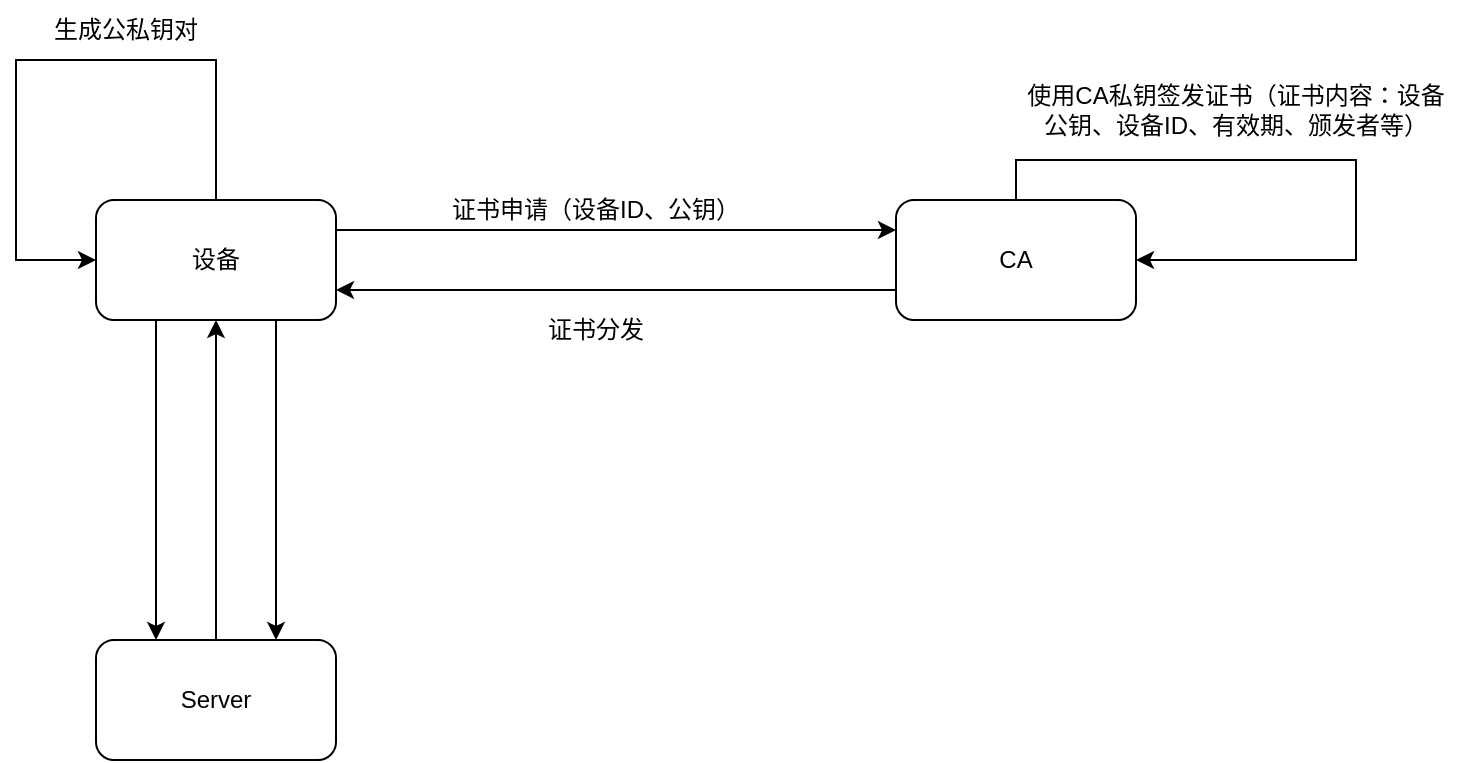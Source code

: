 <mxfile version="26.2.14">
  <diagram name="Page-1" id="9mUenI87TwdZvWjPCWhd">
    <mxGraphModel dx="1298" dy="840" grid="1" gridSize="10" guides="1" tooltips="1" connect="1" arrows="1" fold="1" page="1" pageScale="1" pageWidth="827" pageHeight="1169" math="0" shadow="0">
      <root>
        <mxCell id="0" />
        <mxCell id="1" parent="0" />
        <mxCell id="-MSfZ49KpYt22kOI5fDp-3" style="edgeStyle=orthogonalEdgeStyle;rounded=0;orthogonalLoop=1;jettySize=auto;html=1;exitX=1;exitY=0.25;exitDx=0;exitDy=0;entryX=0;entryY=0.25;entryDx=0;entryDy=0;" edge="1" parent="1" source="-MSfZ49KpYt22kOI5fDp-1" target="-MSfZ49KpYt22kOI5fDp-2">
          <mxGeometry relative="1" as="geometry" />
        </mxCell>
        <mxCell id="-MSfZ49KpYt22kOI5fDp-28" style="edgeStyle=orthogonalEdgeStyle;rounded=0;orthogonalLoop=1;jettySize=auto;html=1;entryX=0.25;entryY=0;entryDx=0;entryDy=0;" edge="1" parent="1" source="-MSfZ49KpYt22kOI5fDp-1" target="-MSfZ49KpYt22kOI5fDp-12">
          <mxGeometry relative="1" as="geometry">
            <Array as="points">
              <mxPoint x="100" y="230" />
              <mxPoint x="100" y="230" />
            </Array>
          </mxGeometry>
        </mxCell>
        <mxCell id="-MSfZ49KpYt22kOI5fDp-30" style="edgeStyle=orthogonalEdgeStyle;rounded=0;orthogonalLoop=1;jettySize=auto;html=1;entryX=0.75;entryY=0;entryDx=0;entryDy=0;" edge="1" parent="1" source="-MSfZ49KpYt22kOI5fDp-1" target="-MSfZ49KpYt22kOI5fDp-12">
          <mxGeometry relative="1" as="geometry">
            <Array as="points">
              <mxPoint x="160" y="230" />
              <mxPoint x="160" y="230" />
            </Array>
          </mxGeometry>
        </mxCell>
        <mxCell id="-MSfZ49KpYt22kOI5fDp-1" value="设备" style="rounded=1;whiteSpace=wrap;html=1;" vertex="1" parent="1">
          <mxGeometry x="70" y="130" width="120" height="60" as="geometry" />
        </mxCell>
        <mxCell id="-MSfZ49KpYt22kOI5fDp-10" style="edgeStyle=orthogonalEdgeStyle;rounded=0;orthogonalLoop=1;jettySize=auto;html=1;entryX=1;entryY=0.75;entryDx=0;entryDy=0;" edge="1" parent="1" source="-MSfZ49KpYt22kOI5fDp-2" target="-MSfZ49KpYt22kOI5fDp-1">
          <mxGeometry relative="1" as="geometry">
            <Array as="points">
              <mxPoint x="400" y="175" />
              <mxPoint x="400" y="175" />
            </Array>
          </mxGeometry>
        </mxCell>
        <mxCell id="-MSfZ49KpYt22kOI5fDp-2" value="CA" style="rounded=1;whiteSpace=wrap;html=1;" vertex="1" parent="1">
          <mxGeometry x="470" y="130" width="120" height="60" as="geometry" />
        </mxCell>
        <mxCell id="-MSfZ49KpYt22kOI5fDp-4" value="证书申请（设备ID、公钥）" style="text;html=1;align=center;verticalAlign=middle;whiteSpace=wrap;rounded=0;" vertex="1" parent="1">
          <mxGeometry x="200" y="120" width="240" height="30" as="geometry" />
        </mxCell>
        <mxCell id="-MSfZ49KpYt22kOI5fDp-5" style="edgeStyle=orthogonalEdgeStyle;rounded=0;orthogonalLoop=1;jettySize=auto;html=1;entryX=0;entryY=0.5;entryDx=0;entryDy=0;" edge="1" parent="1" source="-MSfZ49KpYt22kOI5fDp-1" target="-MSfZ49KpYt22kOI5fDp-1">
          <mxGeometry relative="1" as="geometry">
            <Array as="points">
              <mxPoint x="130" y="60" />
              <mxPoint x="30" y="60" />
              <mxPoint x="30" y="160" />
            </Array>
          </mxGeometry>
        </mxCell>
        <mxCell id="-MSfZ49KpYt22kOI5fDp-6" value="生成公私钥对" style="text;html=1;align=center;verticalAlign=middle;whiteSpace=wrap;rounded=0;" vertex="1" parent="1">
          <mxGeometry x="30" y="30" width="110" height="30" as="geometry" />
        </mxCell>
        <mxCell id="-MSfZ49KpYt22kOI5fDp-8" style="edgeStyle=orthogonalEdgeStyle;rounded=0;orthogonalLoop=1;jettySize=auto;html=1;exitX=0.5;exitY=0;exitDx=0;exitDy=0;entryX=1;entryY=0.5;entryDx=0;entryDy=0;" edge="1" parent="1" source="-MSfZ49KpYt22kOI5fDp-2" target="-MSfZ49KpYt22kOI5fDp-2">
          <mxGeometry relative="1" as="geometry">
            <Array as="points">
              <mxPoint x="530" y="110" />
              <mxPoint x="700" y="110" />
              <mxPoint x="700" y="160" />
            </Array>
          </mxGeometry>
        </mxCell>
        <mxCell id="-MSfZ49KpYt22kOI5fDp-9" value="使用CA私钥签发证书（证书内容：设备公钥、设备ID、有效期、颁发者等）" style="text;html=1;align=center;verticalAlign=middle;whiteSpace=wrap;rounded=0;" vertex="1" parent="1">
          <mxGeometry x="530" y="70" width="220" height="30" as="geometry" />
        </mxCell>
        <mxCell id="-MSfZ49KpYt22kOI5fDp-11" value="证书分发" style="text;html=1;align=center;verticalAlign=middle;whiteSpace=wrap;rounded=0;" vertex="1" parent="1">
          <mxGeometry x="200" y="180" width="240" height="30" as="geometry" />
        </mxCell>
        <mxCell id="-MSfZ49KpYt22kOI5fDp-29" style="edgeStyle=orthogonalEdgeStyle;rounded=0;orthogonalLoop=1;jettySize=auto;html=1;" edge="1" parent="1" source="-MSfZ49KpYt22kOI5fDp-12" target="-MSfZ49KpYt22kOI5fDp-1">
          <mxGeometry relative="1" as="geometry" />
        </mxCell>
        <mxCell id="-MSfZ49KpYt22kOI5fDp-12" value="Server" style="rounded=1;whiteSpace=wrap;html=1;" vertex="1" parent="1">
          <mxGeometry x="70" y="350" width="120" height="60" as="geometry" />
        </mxCell>
      </root>
    </mxGraphModel>
  </diagram>
</mxfile>
